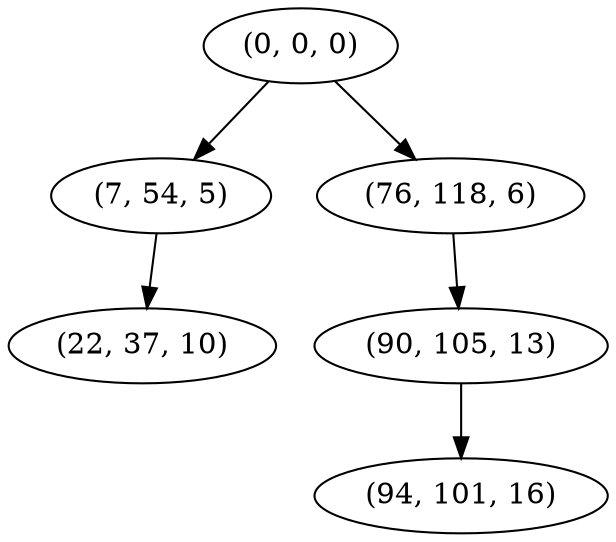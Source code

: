 digraph tree {
    "(0, 0, 0)";
    "(7, 54, 5)";
    "(22, 37, 10)";
    "(76, 118, 6)";
    "(90, 105, 13)";
    "(94, 101, 16)";
    "(0, 0, 0)" -> "(7, 54, 5)";
    "(0, 0, 0)" -> "(76, 118, 6)";
    "(7, 54, 5)" -> "(22, 37, 10)";
    "(76, 118, 6)" -> "(90, 105, 13)";
    "(90, 105, 13)" -> "(94, 101, 16)";
}
